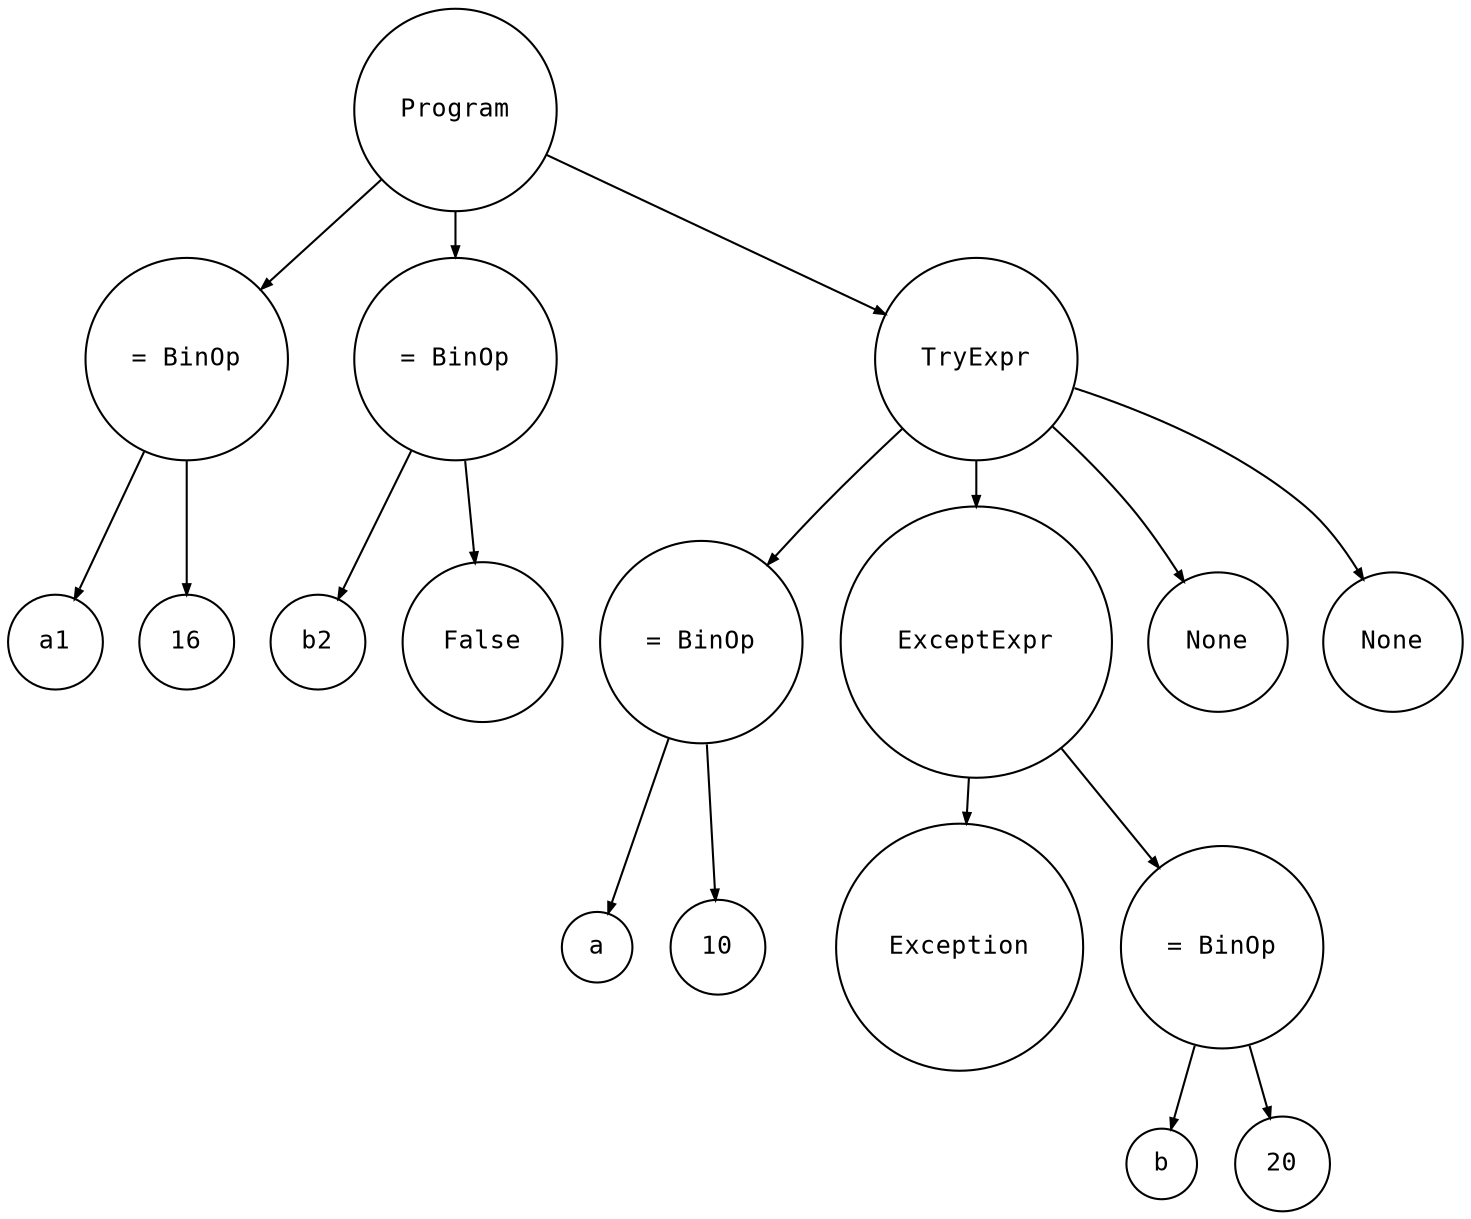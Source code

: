 digraph astgraph {
    node [shape=circle, fontsize=12, fontname="Courier", height=.1];
    ranksep=.3;
    edge [arrowsize=.5]
    node1 [label="= BinOp"]
    Program -> node1
    node2 [label="a1"]
    node1 -> node2
    node3 [label="16"]
    node1 -> node3
    node4 [label="= BinOp"]
    Program -> node4
    node5 [label="b2"]
    node4 -> node5
    node6 [label="False"]
    node4 -> node6
    node7 [label="TryExpr"]
    Program -> node7
    node8 [label="= BinOp"]
    node7 -> node8
    node9 [label="a"]
    node8 -> node9
    node10 [label="10"]
    node8 -> node10
    node11 [label="ExceptExpr"]
    node7 -> node11
    node12 [label="Exception"]
    node11 -> node12
    node13 [label="= BinOp"]
    node11 -> node13
    node14 [label="b"]
    node13 -> node14
    node15 [label="20"]
    node13 -> node15
    node16 [label="None"]
    node7 -> node16
    node17 [label="None"]
    node7 -> node17
}